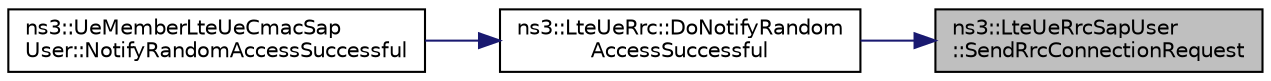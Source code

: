 digraph "ns3::LteUeRrcSapUser::SendRrcConnectionRequest"
{
 // LATEX_PDF_SIZE
  edge [fontname="Helvetica",fontsize="10",labelfontname="Helvetica",labelfontsize="10"];
  node [fontname="Helvetica",fontsize="10",shape=record];
  rankdir="RL";
  Node1 [label="ns3::LteUeRrcSapUser\l::SendRrcConnectionRequest",height=0.2,width=0.4,color="black", fillcolor="grey75", style="filled", fontcolor="black",tooltip="Send an _RRCConnectionRequest message to the serving eNodeB during an RRC connection establishment pr..."];
  Node1 -> Node2 [dir="back",color="midnightblue",fontsize="10",style="solid",fontname="Helvetica"];
  Node2 [label="ns3::LteUeRrc::DoNotifyRandom\lAccessSuccessful",height=0.2,width=0.4,color="black", fillcolor="white", style="filled",URL="$classns3_1_1_lte_ue_rrc.html#a3876ab1fee7f075bec56008349b147db",tooltip="Notify random access successful function."];
  Node2 -> Node3 [dir="back",color="midnightblue",fontsize="10",style="solid",fontname="Helvetica"];
  Node3 [label="ns3::UeMemberLteUeCmacSap\lUser::NotifyRandomAccessSuccessful",height=0.2,width=0.4,color="black", fillcolor="white", style="filled",URL="$classns3_1_1_ue_member_lte_ue_cmac_sap_user.html#a05cd8f87612e4b7044b12c8b062de00b",tooltip="Notify the RRC that the MAC Random Access procedure completed successfully."];
}
